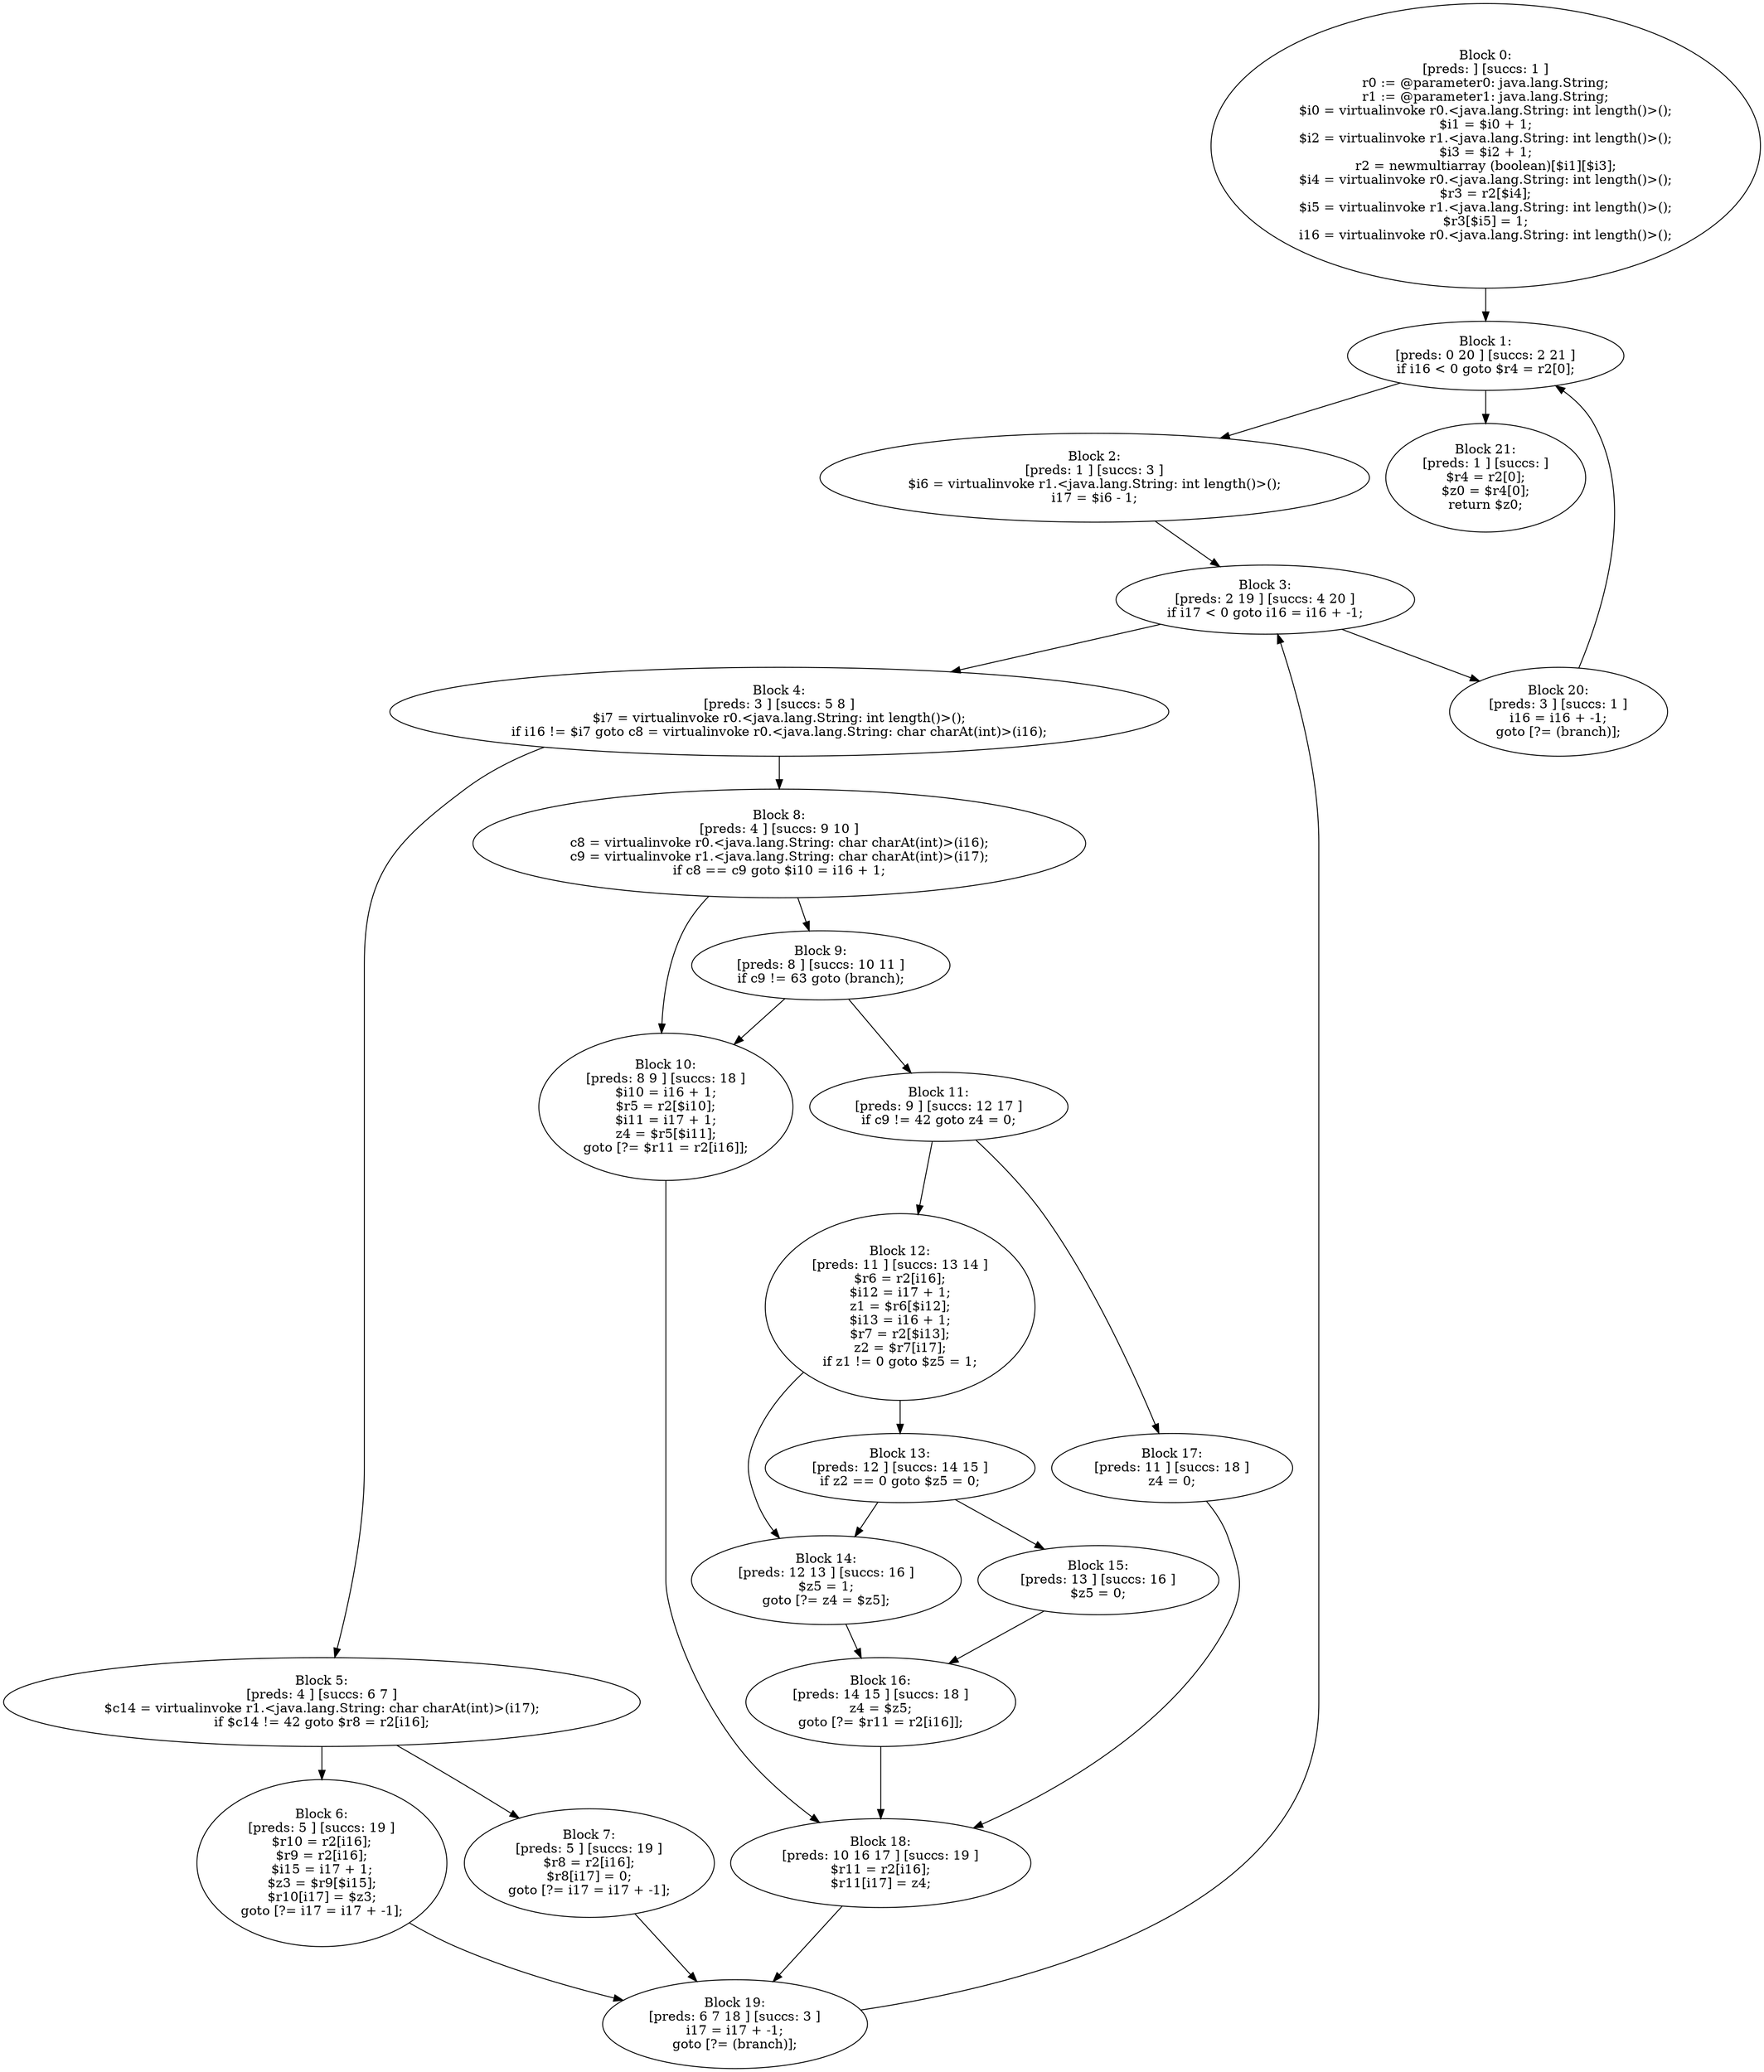 digraph "unitGraph" {
    "Block 0:
[preds: ] [succs: 1 ]
r0 := @parameter0: java.lang.String;
r1 := @parameter1: java.lang.String;
$i0 = virtualinvoke r0.<java.lang.String: int length()>();
$i1 = $i0 + 1;
$i2 = virtualinvoke r1.<java.lang.String: int length()>();
$i3 = $i2 + 1;
r2 = newmultiarray (boolean)[$i1][$i3];
$i4 = virtualinvoke r0.<java.lang.String: int length()>();
$r3 = r2[$i4];
$i5 = virtualinvoke r1.<java.lang.String: int length()>();
$r3[$i5] = 1;
i16 = virtualinvoke r0.<java.lang.String: int length()>();
"
    "Block 1:
[preds: 0 20 ] [succs: 2 21 ]
if i16 < 0 goto $r4 = r2[0];
"
    "Block 2:
[preds: 1 ] [succs: 3 ]
$i6 = virtualinvoke r1.<java.lang.String: int length()>();
i17 = $i6 - 1;
"
    "Block 3:
[preds: 2 19 ] [succs: 4 20 ]
if i17 < 0 goto i16 = i16 + -1;
"
    "Block 4:
[preds: 3 ] [succs: 5 8 ]
$i7 = virtualinvoke r0.<java.lang.String: int length()>();
if i16 != $i7 goto c8 = virtualinvoke r0.<java.lang.String: char charAt(int)>(i16);
"
    "Block 5:
[preds: 4 ] [succs: 6 7 ]
$c14 = virtualinvoke r1.<java.lang.String: char charAt(int)>(i17);
if $c14 != 42 goto $r8 = r2[i16];
"
    "Block 6:
[preds: 5 ] [succs: 19 ]
$r10 = r2[i16];
$r9 = r2[i16];
$i15 = i17 + 1;
$z3 = $r9[$i15];
$r10[i17] = $z3;
goto [?= i17 = i17 + -1];
"
    "Block 7:
[preds: 5 ] [succs: 19 ]
$r8 = r2[i16];
$r8[i17] = 0;
goto [?= i17 = i17 + -1];
"
    "Block 8:
[preds: 4 ] [succs: 9 10 ]
c8 = virtualinvoke r0.<java.lang.String: char charAt(int)>(i16);
c9 = virtualinvoke r1.<java.lang.String: char charAt(int)>(i17);
if c8 == c9 goto $i10 = i16 + 1;
"
    "Block 9:
[preds: 8 ] [succs: 10 11 ]
if c9 != 63 goto (branch);
"
    "Block 10:
[preds: 8 9 ] [succs: 18 ]
$i10 = i16 + 1;
$r5 = r2[$i10];
$i11 = i17 + 1;
z4 = $r5[$i11];
goto [?= $r11 = r2[i16]];
"
    "Block 11:
[preds: 9 ] [succs: 12 17 ]
if c9 != 42 goto z4 = 0;
"
    "Block 12:
[preds: 11 ] [succs: 13 14 ]
$r6 = r2[i16];
$i12 = i17 + 1;
z1 = $r6[$i12];
$i13 = i16 + 1;
$r7 = r2[$i13];
z2 = $r7[i17];
if z1 != 0 goto $z5 = 1;
"
    "Block 13:
[preds: 12 ] [succs: 14 15 ]
if z2 == 0 goto $z5 = 0;
"
    "Block 14:
[preds: 12 13 ] [succs: 16 ]
$z5 = 1;
goto [?= z4 = $z5];
"
    "Block 15:
[preds: 13 ] [succs: 16 ]
$z5 = 0;
"
    "Block 16:
[preds: 14 15 ] [succs: 18 ]
z4 = $z5;
goto [?= $r11 = r2[i16]];
"
    "Block 17:
[preds: 11 ] [succs: 18 ]
z4 = 0;
"
    "Block 18:
[preds: 10 16 17 ] [succs: 19 ]
$r11 = r2[i16];
$r11[i17] = z4;
"
    "Block 19:
[preds: 6 7 18 ] [succs: 3 ]
i17 = i17 + -1;
goto [?= (branch)];
"
    "Block 20:
[preds: 3 ] [succs: 1 ]
i16 = i16 + -1;
goto [?= (branch)];
"
    "Block 21:
[preds: 1 ] [succs: ]
$r4 = r2[0];
$z0 = $r4[0];
return $z0;
"
    "Block 0:
[preds: ] [succs: 1 ]
r0 := @parameter0: java.lang.String;
r1 := @parameter1: java.lang.String;
$i0 = virtualinvoke r0.<java.lang.String: int length()>();
$i1 = $i0 + 1;
$i2 = virtualinvoke r1.<java.lang.String: int length()>();
$i3 = $i2 + 1;
r2 = newmultiarray (boolean)[$i1][$i3];
$i4 = virtualinvoke r0.<java.lang.String: int length()>();
$r3 = r2[$i4];
$i5 = virtualinvoke r1.<java.lang.String: int length()>();
$r3[$i5] = 1;
i16 = virtualinvoke r0.<java.lang.String: int length()>();
"->"Block 1:
[preds: 0 20 ] [succs: 2 21 ]
if i16 < 0 goto $r4 = r2[0];
";
    "Block 1:
[preds: 0 20 ] [succs: 2 21 ]
if i16 < 0 goto $r4 = r2[0];
"->"Block 2:
[preds: 1 ] [succs: 3 ]
$i6 = virtualinvoke r1.<java.lang.String: int length()>();
i17 = $i6 - 1;
";
    "Block 1:
[preds: 0 20 ] [succs: 2 21 ]
if i16 < 0 goto $r4 = r2[0];
"->"Block 21:
[preds: 1 ] [succs: ]
$r4 = r2[0];
$z0 = $r4[0];
return $z0;
";
    "Block 2:
[preds: 1 ] [succs: 3 ]
$i6 = virtualinvoke r1.<java.lang.String: int length()>();
i17 = $i6 - 1;
"->"Block 3:
[preds: 2 19 ] [succs: 4 20 ]
if i17 < 0 goto i16 = i16 + -1;
";
    "Block 3:
[preds: 2 19 ] [succs: 4 20 ]
if i17 < 0 goto i16 = i16 + -1;
"->"Block 4:
[preds: 3 ] [succs: 5 8 ]
$i7 = virtualinvoke r0.<java.lang.String: int length()>();
if i16 != $i7 goto c8 = virtualinvoke r0.<java.lang.String: char charAt(int)>(i16);
";
    "Block 3:
[preds: 2 19 ] [succs: 4 20 ]
if i17 < 0 goto i16 = i16 + -1;
"->"Block 20:
[preds: 3 ] [succs: 1 ]
i16 = i16 + -1;
goto [?= (branch)];
";
    "Block 4:
[preds: 3 ] [succs: 5 8 ]
$i7 = virtualinvoke r0.<java.lang.String: int length()>();
if i16 != $i7 goto c8 = virtualinvoke r0.<java.lang.String: char charAt(int)>(i16);
"->"Block 5:
[preds: 4 ] [succs: 6 7 ]
$c14 = virtualinvoke r1.<java.lang.String: char charAt(int)>(i17);
if $c14 != 42 goto $r8 = r2[i16];
";
    "Block 4:
[preds: 3 ] [succs: 5 8 ]
$i7 = virtualinvoke r0.<java.lang.String: int length()>();
if i16 != $i7 goto c8 = virtualinvoke r0.<java.lang.String: char charAt(int)>(i16);
"->"Block 8:
[preds: 4 ] [succs: 9 10 ]
c8 = virtualinvoke r0.<java.lang.String: char charAt(int)>(i16);
c9 = virtualinvoke r1.<java.lang.String: char charAt(int)>(i17);
if c8 == c9 goto $i10 = i16 + 1;
";
    "Block 5:
[preds: 4 ] [succs: 6 7 ]
$c14 = virtualinvoke r1.<java.lang.String: char charAt(int)>(i17);
if $c14 != 42 goto $r8 = r2[i16];
"->"Block 6:
[preds: 5 ] [succs: 19 ]
$r10 = r2[i16];
$r9 = r2[i16];
$i15 = i17 + 1;
$z3 = $r9[$i15];
$r10[i17] = $z3;
goto [?= i17 = i17 + -1];
";
    "Block 5:
[preds: 4 ] [succs: 6 7 ]
$c14 = virtualinvoke r1.<java.lang.String: char charAt(int)>(i17);
if $c14 != 42 goto $r8 = r2[i16];
"->"Block 7:
[preds: 5 ] [succs: 19 ]
$r8 = r2[i16];
$r8[i17] = 0;
goto [?= i17 = i17 + -1];
";
    "Block 6:
[preds: 5 ] [succs: 19 ]
$r10 = r2[i16];
$r9 = r2[i16];
$i15 = i17 + 1;
$z3 = $r9[$i15];
$r10[i17] = $z3;
goto [?= i17 = i17 + -1];
"->"Block 19:
[preds: 6 7 18 ] [succs: 3 ]
i17 = i17 + -1;
goto [?= (branch)];
";
    "Block 7:
[preds: 5 ] [succs: 19 ]
$r8 = r2[i16];
$r8[i17] = 0;
goto [?= i17 = i17 + -1];
"->"Block 19:
[preds: 6 7 18 ] [succs: 3 ]
i17 = i17 + -1;
goto [?= (branch)];
";
    "Block 8:
[preds: 4 ] [succs: 9 10 ]
c8 = virtualinvoke r0.<java.lang.String: char charAt(int)>(i16);
c9 = virtualinvoke r1.<java.lang.String: char charAt(int)>(i17);
if c8 == c9 goto $i10 = i16 + 1;
"->"Block 9:
[preds: 8 ] [succs: 10 11 ]
if c9 != 63 goto (branch);
";
    "Block 8:
[preds: 4 ] [succs: 9 10 ]
c8 = virtualinvoke r0.<java.lang.String: char charAt(int)>(i16);
c9 = virtualinvoke r1.<java.lang.String: char charAt(int)>(i17);
if c8 == c9 goto $i10 = i16 + 1;
"->"Block 10:
[preds: 8 9 ] [succs: 18 ]
$i10 = i16 + 1;
$r5 = r2[$i10];
$i11 = i17 + 1;
z4 = $r5[$i11];
goto [?= $r11 = r2[i16]];
";
    "Block 9:
[preds: 8 ] [succs: 10 11 ]
if c9 != 63 goto (branch);
"->"Block 10:
[preds: 8 9 ] [succs: 18 ]
$i10 = i16 + 1;
$r5 = r2[$i10];
$i11 = i17 + 1;
z4 = $r5[$i11];
goto [?= $r11 = r2[i16]];
";
    "Block 9:
[preds: 8 ] [succs: 10 11 ]
if c9 != 63 goto (branch);
"->"Block 11:
[preds: 9 ] [succs: 12 17 ]
if c9 != 42 goto z4 = 0;
";
    "Block 10:
[preds: 8 9 ] [succs: 18 ]
$i10 = i16 + 1;
$r5 = r2[$i10];
$i11 = i17 + 1;
z4 = $r5[$i11];
goto [?= $r11 = r2[i16]];
"->"Block 18:
[preds: 10 16 17 ] [succs: 19 ]
$r11 = r2[i16];
$r11[i17] = z4;
";
    "Block 11:
[preds: 9 ] [succs: 12 17 ]
if c9 != 42 goto z4 = 0;
"->"Block 12:
[preds: 11 ] [succs: 13 14 ]
$r6 = r2[i16];
$i12 = i17 + 1;
z1 = $r6[$i12];
$i13 = i16 + 1;
$r7 = r2[$i13];
z2 = $r7[i17];
if z1 != 0 goto $z5 = 1;
";
    "Block 11:
[preds: 9 ] [succs: 12 17 ]
if c9 != 42 goto z4 = 0;
"->"Block 17:
[preds: 11 ] [succs: 18 ]
z4 = 0;
";
    "Block 12:
[preds: 11 ] [succs: 13 14 ]
$r6 = r2[i16];
$i12 = i17 + 1;
z1 = $r6[$i12];
$i13 = i16 + 1;
$r7 = r2[$i13];
z2 = $r7[i17];
if z1 != 0 goto $z5 = 1;
"->"Block 13:
[preds: 12 ] [succs: 14 15 ]
if z2 == 0 goto $z5 = 0;
";
    "Block 12:
[preds: 11 ] [succs: 13 14 ]
$r6 = r2[i16];
$i12 = i17 + 1;
z1 = $r6[$i12];
$i13 = i16 + 1;
$r7 = r2[$i13];
z2 = $r7[i17];
if z1 != 0 goto $z5 = 1;
"->"Block 14:
[preds: 12 13 ] [succs: 16 ]
$z5 = 1;
goto [?= z4 = $z5];
";
    "Block 13:
[preds: 12 ] [succs: 14 15 ]
if z2 == 0 goto $z5 = 0;
"->"Block 14:
[preds: 12 13 ] [succs: 16 ]
$z5 = 1;
goto [?= z4 = $z5];
";
    "Block 13:
[preds: 12 ] [succs: 14 15 ]
if z2 == 0 goto $z5 = 0;
"->"Block 15:
[preds: 13 ] [succs: 16 ]
$z5 = 0;
";
    "Block 14:
[preds: 12 13 ] [succs: 16 ]
$z5 = 1;
goto [?= z4 = $z5];
"->"Block 16:
[preds: 14 15 ] [succs: 18 ]
z4 = $z5;
goto [?= $r11 = r2[i16]];
";
    "Block 15:
[preds: 13 ] [succs: 16 ]
$z5 = 0;
"->"Block 16:
[preds: 14 15 ] [succs: 18 ]
z4 = $z5;
goto [?= $r11 = r2[i16]];
";
    "Block 16:
[preds: 14 15 ] [succs: 18 ]
z4 = $z5;
goto [?= $r11 = r2[i16]];
"->"Block 18:
[preds: 10 16 17 ] [succs: 19 ]
$r11 = r2[i16];
$r11[i17] = z4;
";
    "Block 17:
[preds: 11 ] [succs: 18 ]
z4 = 0;
"->"Block 18:
[preds: 10 16 17 ] [succs: 19 ]
$r11 = r2[i16];
$r11[i17] = z4;
";
    "Block 18:
[preds: 10 16 17 ] [succs: 19 ]
$r11 = r2[i16];
$r11[i17] = z4;
"->"Block 19:
[preds: 6 7 18 ] [succs: 3 ]
i17 = i17 + -1;
goto [?= (branch)];
";
    "Block 19:
[preds: 6 7 18 ] [succs: 3 ]
i17 = i17 + -1;
goto [?= (branch)];
"->"Block 3:
[preds: 2 19 ] [succs: 4 20 ]
if i17 < 0 goto i16 = i16 + -1;
";
    "Block 20:
[preds: 3 ] [succs: 1 ]
i16 = i16 + -1;
goto [?= (branch)];
"->"Block 1:
[preds: 0 20 ] [succs: 2 21 ]
if i16 < 0 goto $r4 = r2[0];
";
}
